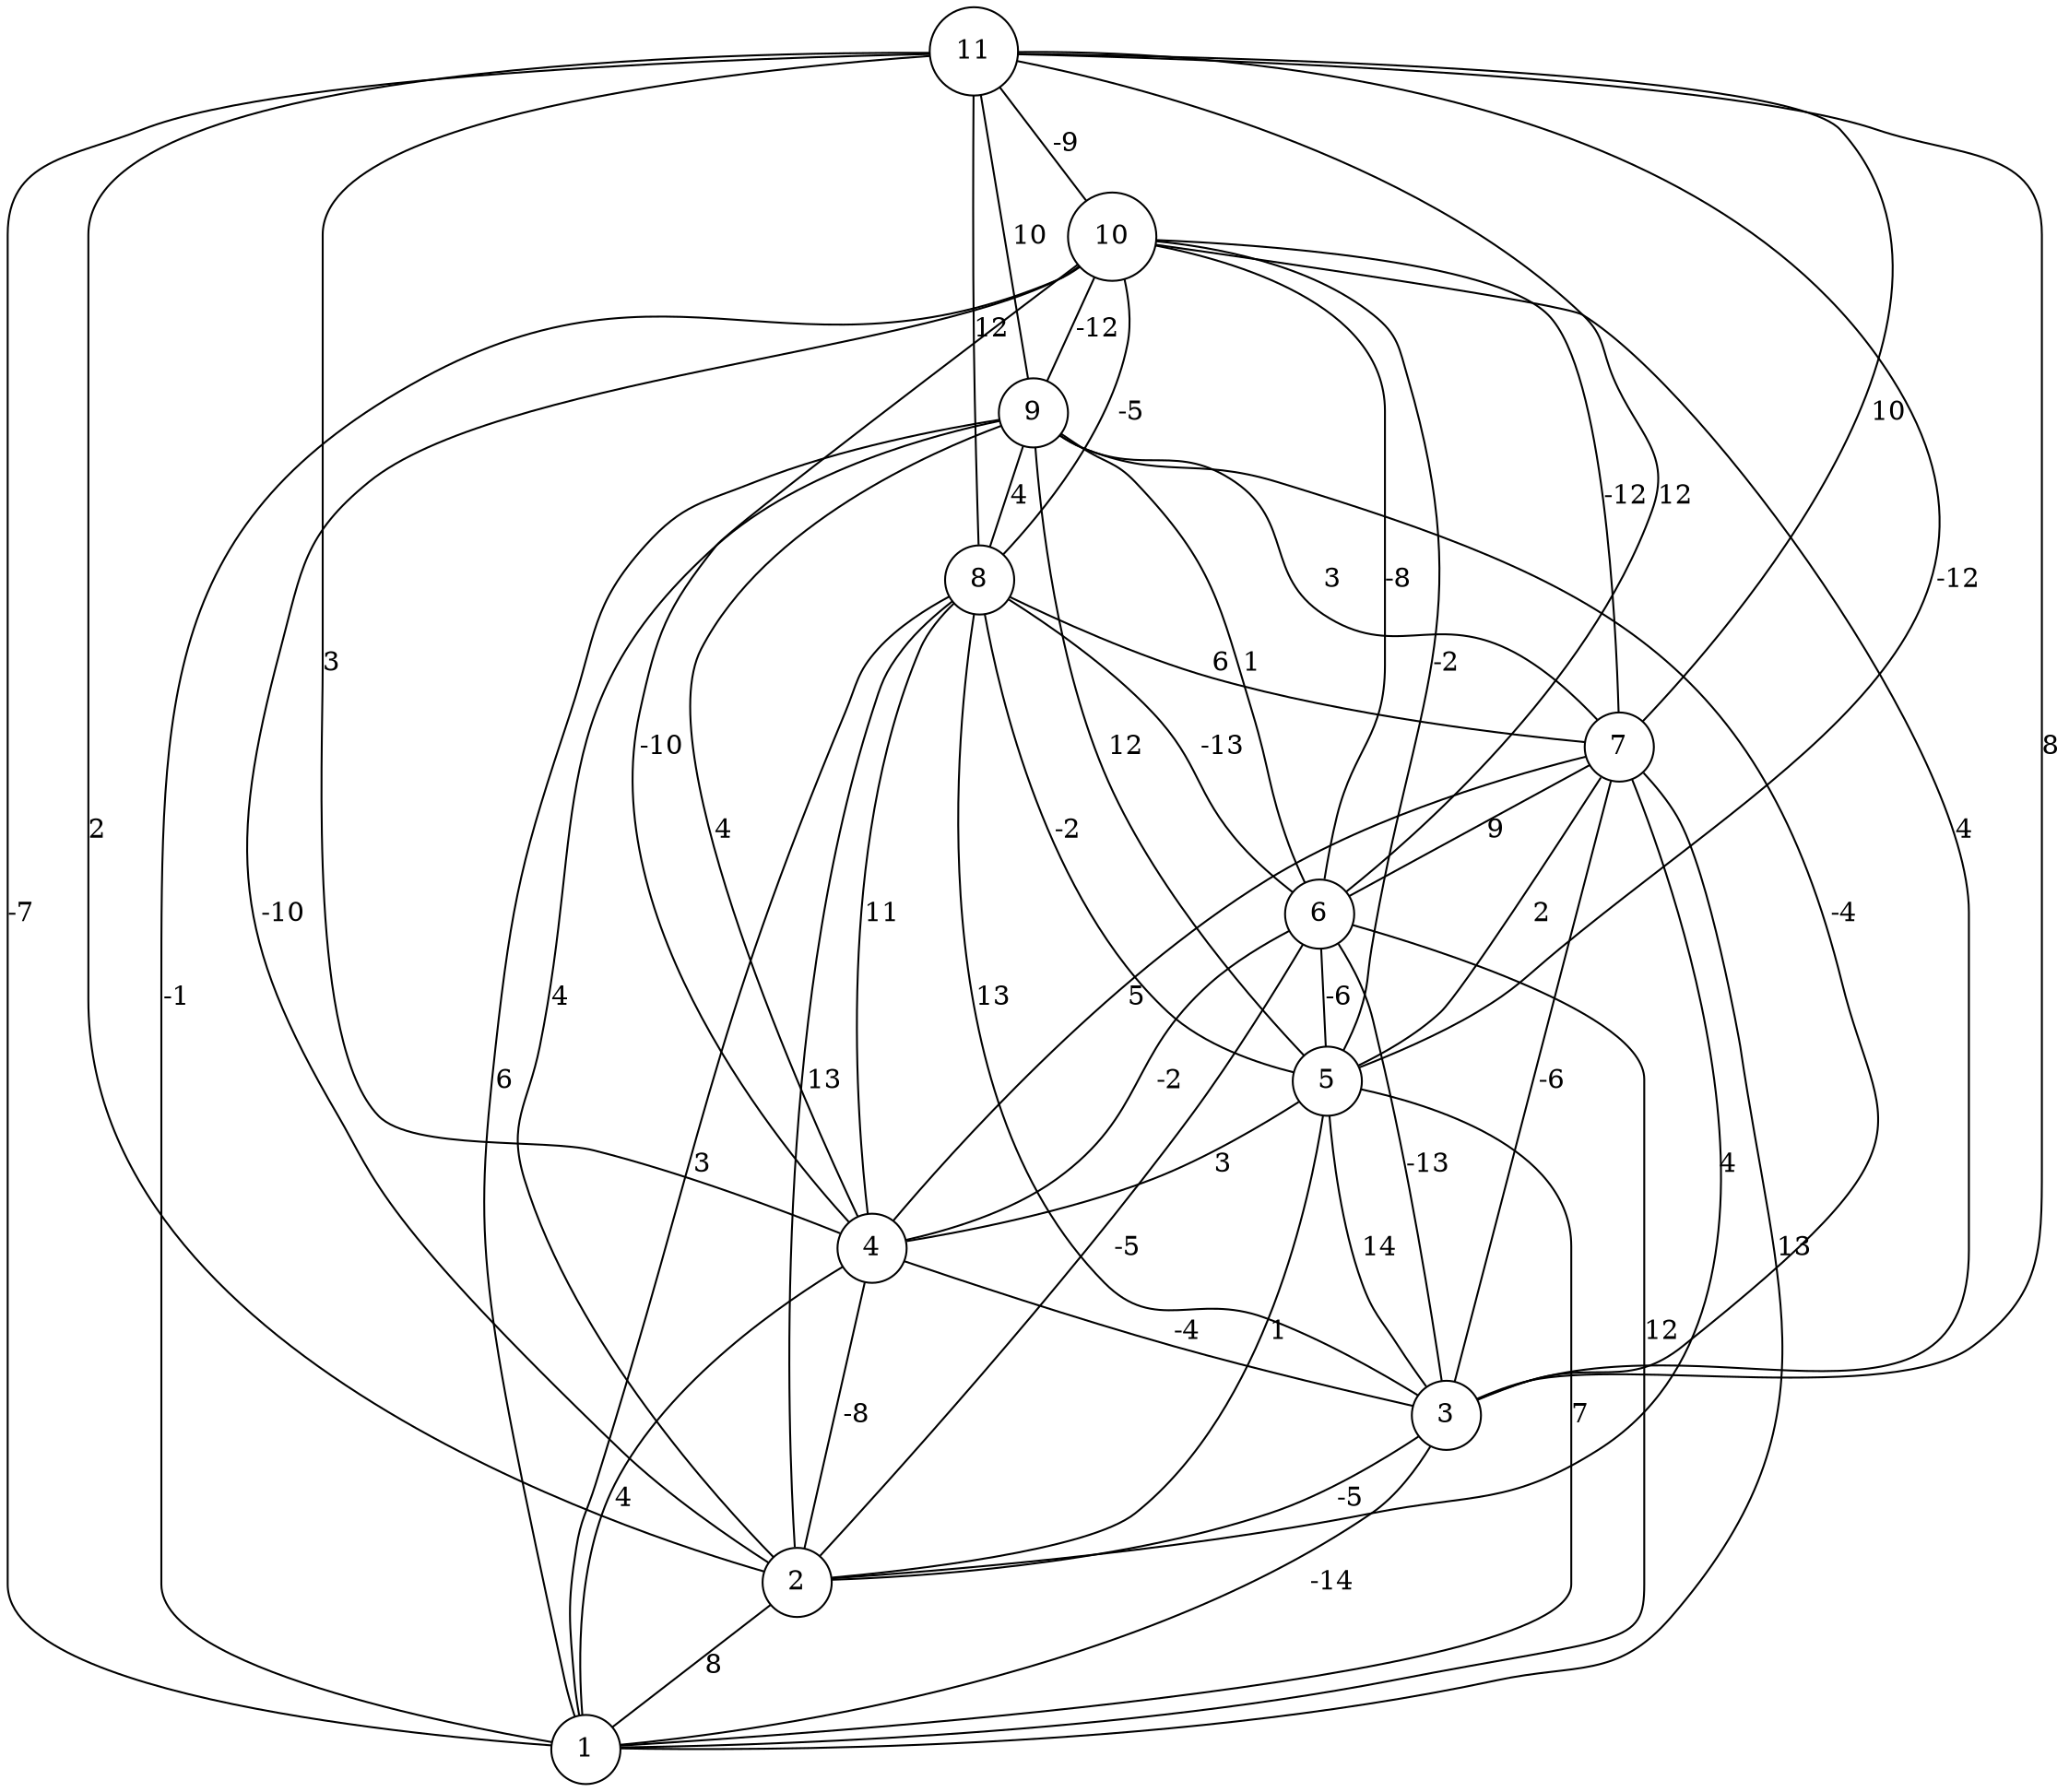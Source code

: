 graph { 
	 fontname="Helvetica,Arial,sans-serif" 
	 node [shape = circle]; 
	 11 -- 1 [label = "-7"];
	 11 -- 2 [label = "2"];
	 11 -- 3 [label = "8"];
	 11 -- 4 [label = "3"];
	 11 -- 5 [label = "-12"];
	 11 -- 6 [label = "12"];
	 11 -- 7 [label = "10"];
	 11 -- 8 [label = "12"];
	 11 -- 9 [label = "10"];
	 11 -- 10 [label = "-9"];
	 10 -- 1 [label = "-1"];
	 10 -- 2 [label = "-10"];
	 10 -- 3 [label = "4"];
	 10 -- 4 [label = "-10"];
	 10 -- 5 [label = "-2"];
	 10 -- 6 [label = "-8"];
	 10 -- 7 [label = "-12"];
	 10 -- 8 [label = "-5"];
	 10 -- 9 [label = "-12"];
	 9 -- 1 [label = "6"];
	 9 -- 2 [label = "4"];
	 9 -- 3 [label = "-4"];
	 9 -- 4 [label = "4"];
	 9 -- 5 [label = "12"];
	 9 -- 6 [label = "1"];
	 9 -- 7 [label = "3"];
	 9 -- 8 [label = "4"];
	 8 -- 1 [label = "3"];
	 8 -- 2 [label = "13"];
	 8 -- 3 [label = "13"];
	 8 -- 4 [label = "11"];
	 8 -- 5 [label = "-2"];
	 8 -- 6 [label = "-13"];
	 8 -- 7 [label = "6"];
	 7 -- 1 [label = "13"];
	 7 -- 2 [label = "4"];
	 7 -- 3 [label = "-6"];
	 7 -- 4 [label = "5"];
	 7 -- 5 [label = "2"];
	 7 -- 6 [label = "9"];
	 6 -- 1 [label = "12"];
	 6 -- 2 [label = "-5"];
	 6 -- 3 [label = "-13"];
	 6 -- 4 [label = "-2"];
	 6 -- 5 [label = "-6"];
	 5 -- 1 [label = "7"];
	 5 -- 2 [label = "1"];
	 5 -- 3 [label = "14"];
	 5 -- 4 [label = "3"];
	 4 -- 1 [label = "4"];
	 4 -- 2 [label = "-8"];
	 4 -- 3 [label = "-4"];
	 3 -- 1 [label = "-14"];
	 3 -- 2 [label = "-5"];
	 2 -- 1 [label = "8"];
	 1;
	 2;
	 3;
	 4;
	 5;
	 6;
	 7;
	 8;
	 9;
	 10;
	 11;
}
